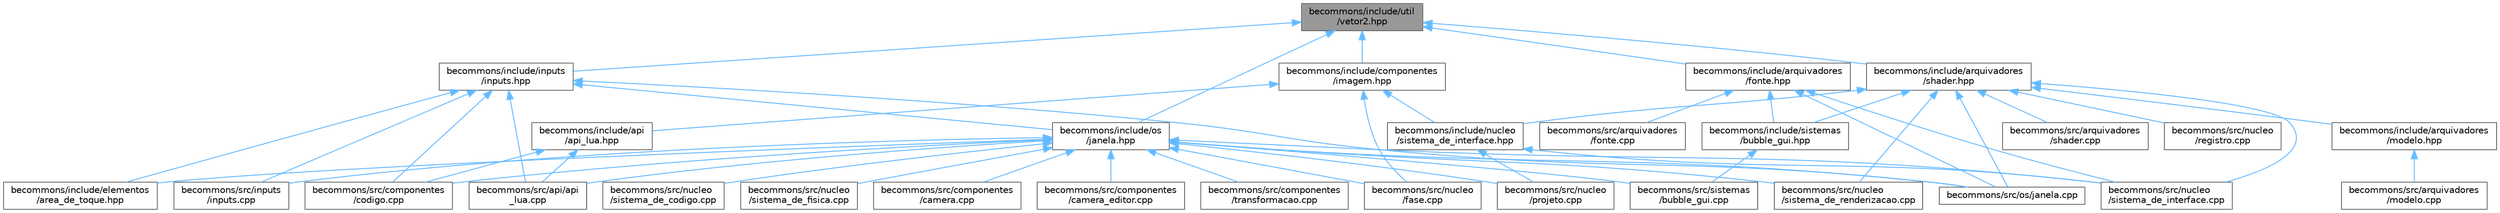 digraph "becommons/include/util/vetor2.hpp"
{
 // LATEX_PDF_SIZE
  bgcolor="transparent";
  edge [fontname=Helvetica,fontsize=10,labelfontname=Helvetica,labelfontsize=10];
  node [fontname=Helvetica,fontsize=10,shape=box,height=0.2,width=0.4];
  Node1 [id="Node000001",label="becommons/include/util\l/vetor2.hpp",height=0.2,width=0.4,color="gray40", fillcolor="grey60", style="filled", fontcolor="black",tooltip=" "];
  Node1 -> Node2 [id="edge1_Node000001_Node000002",dir="back",color="steelblue1",style="solid",tooltip=" "];
  Node2 [id="Node000002",label="becommons/include/arquivadores\l/fonte.hpp",height=0.2,width=0.4,color="grey40", fillcolor="white", style="filled",URL="$d9/d0f/fonte_8hpp.html",tooltip="Define estruturas básicas para renderização de textos."];
  Node2 -> Node3 [id="edge2_Node000002_Node000003",dir="back",color="steelblue1",style="solid",tooltip=" "];
  Node3 [id="Node000003",label="becommons/include/sistemas\l/bubble_gui.hpp",height=0.2,width=0.4,color="grey40", fillcolor="white", style="filled",URL="$de/d04/bubble__gui_8hpp.html",tooltip=" "];
  Node3 -> Node4 [id="edge3_Node000003_Node000004",dir="back",color="steelblue1",style="solid",tooltip=" "];
  Node4 [id="Node000004",label="becommons/src/sistemas\l/bubble_gui.cpp",height=0.2,width=0.4,color="grey40", fillcolor="white", style="filled",URL="$d2/d22/bubble__gui_8cpp.html",tooltip=" "];
  Node2 -> Node5 [id="edge4_Node000002_Node000005",dir="back",color="steelblue1",style="solid",tooltip=" "];
  Node5 [id="Node000005",label="becommons/src/arquivadores\l/fonte.cpp",height=0.2,width=0.4,color="grey40", fillcolor="white", style="filled",URL="$d4/d5f/fonte_8cpp.html",tooltip=" "];
  Node2 -> Node6 [id="edge5_Node000002_Node000006",dir="back",color="steelblue1",style="solid",tooltip=" "];
  Node6 [id="Node000006",label="becommons/src/nucleo\l/sistema_de_interface.cpp",height=0.2,width=0.4,color="grey40", fillcolor="white", style="filled",URL="$df/d9d/sistema__de__interface_8cpp.html",tooltip=" "];
  Node2 -> Node7 [id="edge6_Node000002_Node000007",dir="back",color="steelblue1",style="solid",tooltip=" "];
  Node7 [id="Node000007",label="becommons/src/os/janela.cpp",height=0.2,width=0.4,color="grey40", fillcolor="white", style="filled",URL="$d4/da6/janela_8cpp.html",tooltip=" "];
  Node1 -> Node8 [id="edge7_Node000001_Node000008",dir="back",color="steelblue1",style="solid",tooltip=" "];
  Node8 [id="Node000008",label="becommons/include/arquivadores\l/shader.hpp",height=0.2,width=0.4,color="grey40", fillcolor="white", style="filled",URL="$d9/d52/shader_8hpp.html",tooltip="Gerencia os shaders GLSL."];
  Node8 -> Node9 [id="edge8_Node000008_Node000009",dir="back",color="steelblue1",style="solid",tooltip=" "];
  Node9 [id="Node000009",label="becommons/include/arquivadores\l/modelo.hpp",height=0.2,width=0.4,color="grey40", fillcolor="white", style="filled",URL="$db/df7/modelo_8hpp.html",tooltip="Carrega um modelo usando a biblioteca assimp com base em um diretório."];
  Node9 -> Node10 [id="edge9_Node000009_Node000010",dir="back",color="steelblue1",style="solid",tooltip=" "];
  Node10 [id="Node000010",label="becommons/src/arquivadores\l/modelo.cpp",height=0.2,width=0.4,color="grey40", fillcolor="white", style="filled",URL="$dd/d4a/modelo_8cpp.html",tooltip=" "];
  Node8 -> Node11 [id="edge10_Node000008_Node000011",dir="back",color="steelblue1",style="solid",tooltip=" "];
  Node11 [id="Node000011",label="becommons/include/nucleo\l/sistema_de_interface.hpp",height=0.2,width=0.4,color="grey40", fillcolor="white", style="filled",URL="$dd/d18/sistema__de__interface_8hpp.html",tooltip=" "];
  Node11 -> Node12 [id="edge11_Node000011_Node000012",dir="back",color="steelblue1",style="solid",tooltip=" "];
  Node12 [id="Node000012",label="becommons/src/nucleo\l/projeto.cpp",height=0.2,width=0.4,color="grey40", fillcolor="white", style="filled",URL="$d7/dd2/projeto_8cpp.html",tooltip=" "];
  Node11 -> Node6 [id="edge12_Node000011_Node000006",dir="back",color="steelblue1",style="solid",tooltip=" "];
  Node8 -> Node3 [id="edge13_Node000008_Node000003",dir="back",color="steelblue1",style="solid",tooltip=" "];
  Node8 -> Node13 [id="edge14_Node000008_Node000013",dir="back",color="steelblue1",style="solid",tooltip=" "];
  Node13 [id="Node000013",label="becommons/src/arquivadores\l/shader.cpp",height=0.2,width=0.4,color="grey40", fillcolor="white", style="filled",URL="$dd/d1e/shader_8cpp.html",tooltip=" "];
  Node8 -> Node14 [id="edge15_Node000008_Node000014",dir="back",color="steelblue1",style="solid",tooltip=" "];
  Node14 [id="Node000014",label="becommons/src/nucleo\l/registro.cpp",height=0.2,width=0.4,color="grey40", fillcolor="white", style="filled",URL="$db/d2f/registro_8cpp.html",tooltip=" "];
  Node8 -> Node6 [id="edge16_Node000008_Node000006",dir="back",color="steelblue1",style="solid",tooltip=" "];
  Node8 -> Node15 [id="edge17_Node000008_Node000015",dir="back",color="steelblue1",style="solid",tooltip=" "];
  Node15 [id="Node000015",label="becommons/src/nucleo\l/sistema_de_renderizacao.cpp",height=0.2,width=0.4,color="grey40", fillcolor="white", style="filled",URL="$d1/de4/sistema__de__renderizacao_8cpp.html",tooltip=" "];
  Node8 -> Node7 [id="edge18_Node000008_Node000007",dir="back",color="steelblue1",style="solid",tooltip=" "];
  Node1 -> Node16 [id="edge19_Node000001_Node000016",dir="back",color="steelblue1",style="solid",tooltip=" "];
  Node16 [id="Node000016",label="becommons/include/componentes\l/imagem.hpp",height=0.2,width=0.4,color="grey40", fillcolor="white", style="filled",URL="$db/dfb/componentes_2imagem_8hpp.html",tooltip=" "];
  Node16 -> Node17 [id="edge20_Node000016_Node000017",dir="back",color="steelblue1",style="solid",tooltip=" "];
  Node17 [id="Node000017",label="becommons/include/api\l/api_lua.hpp",height=0.2,width=0.4,color="grey40", fillcolor="white", style="filled",URL="$db/d85/api__lua_8hpp.html",tooltip=" "];
  Node17 -> Node18 [id="edge21_Node000017_Node000018",dir="back",color="steelblue1",style="solid",tooltip=" "];
  Node18 [id="Node000018",label="becommons/src/api/api\l_lua.cpp",height=0.2,width=0.4,color="grey40", fillcolor="white", style="filled",URL="$d3/df3/api__lua_8cpp.html",tooltip=" "];
  Node17 -> Node19 [id="edge22_Node000017_Node000019",dir="back",color="steelblue1",style="solid",tooltip=" "];
  Node19 [id="Node000019",label="becommons/src/componentes\l/codigo.cpp",height=0.2,width=0.4,color="grey40", fillcolor="white", style="filled",URL="$d4/d6e/codigo_8cpp.html",tooltip=" "];
  Node16 -> Node11 [id="edge23_Node000016_Node000011",dir="back",color="steelblue1",style="solid",tooltip=" "];
  Node16 -> Node20 [id="edge24_Node000016_Node000020",dir="back",color="steelblue1",style="solid",tooltip=" "];
  Node20 [id="Node000020",label="becommons/src/nucleo\l/fase.cpp",height=0.2,width=0.4,color="grey40", fillcolor="white", style="filled",URL="$d8/d41/fase_8cpp.html",tooltip=" "];
  Node1 -> Node21 [id="edge25_Node000001_Node000021",dir="back",color="steelblue1",style="solid",tooltip=" "];
  Node21 [id="Node000021",label="becommons/include/inputs\l/inputs.hpp",height=0.2,width=0.4,color="grey40", fillcolor="white", style="filled",URL="$d1/da6/inputs_8hpp.html",tooltip=" "];
  Node21 -> Node22 [id="edge26_Node000021_Node000022",dir="back",color="steelblue1",style="solid",tooltip=" "];
  Node22 [id="Node000022",label="becommons/include/elementos\l/area_de_toque.hpp",height=0.2,width=0.4,color="grey40", fillcolor="white", style="filled",URL="$df/d6d/area__de__toque_8hpp_source.html",tooltip=" "];
  Node21 -> Node23 [id="edge27_Node000021_Node000023",dir="back",color="steelblue1",style="solid",tooltip=" "];
  Node23 [id="Node000023",label="becommons/include/os\l/janela.hpp",height=0.2,width=0.4,color="grey40", fillcolor="white", style="filled",URL="$d3/df1/janela_8hpp.html",tooltip="Inicia e gerencia janela glfw."];
  Node23 -> Node22 [id="edge28_Node000023_Node000022",dir="back",color="steelblue1",style="solid",tooltip=" "];
  Node23 -> Node18 [id="edge29_Node000023_Node000018",dir="back",color="steelblue1",style="solid",tooltip=" "];
  Node23 -> Node24 [id="edge30_Node000023_Node000024",dir="back",color="steelblue1",style="solid",tooltip=" "];
  Node24 [id="Node000024",label="becommons/src/componentes\l/camera.cpp",height=0.2,width=0.4,color="grey40", fillcolor="white", style="filled",URL="$d1/d6b/camera_8cpp.html",tooltip=" "];
  Node23 -> Node25 [id="edge31_Node000023_Node000025",dir="back",color="steelblue1",style="solid",tooltip=" "];
  Node25 [id="Node000025",label="becommons/src/componentes\l/camera_editor.cpp",height=0.2,width=0.4,color="grey40", fillcolor="white", style="filled",URL="$d9/de5/camera__editor_8cpp.html",tooltip=" "];
  Node23 -> Node19 [id="edge32_Node000023_Node000019",dir="back",color="steelblue1",style="solid",tooltip=" "];
  Node23 -> Node26 [id="edge33_Node000023_Node000026",dir="back",color="steelblue1",style="solid",tooltip=" "];
  Node26 [id="Node000026",label="becommons/src/componentes\l/transformacao.cpp",height=0.2,width=0.4,color="grey40", fillcolor="white", style="filled",URL="$d3/d92/transformacao_8cpp.html",tooltip=" "];
  Node23 -> Node27 [id="edge34_Node000023_Node000027",dir="back",color="steelblue1",style="solid",tooltip=" "];
  Node27 [id="Node000027",label="becommons/src/inputs\l/inputs.cpp",height=0.2,width=0.4,color="grey40", fillcolor="white", style="filled",URL="$d6/d52/inputs_8cpp.html",tooltip=" "];
  Node23 -> Node20 [id="edge35_Node000023_Node000020",dir="back",color="steelblue1",style="solid",tooltip=" "];
  Node23 -> Node12 [id="edge36_Node000023_Node000012",dir="back",color="steelblue1",style="solid",tooltip=" "];
  Node23 -> Node28 [id="edge37_Node000023_Node000028",dir="back",color="steelblue1",style="solid",tooltip=" "];
  Node28 [id="Node000028",label="becommons/src/nucleo\l/sistema_de_codigo.cpp",height=0.2,width=0.4,color="grey40", fillcolor="white", style="filled",URL="$d6/df2/sistema__de__codigo_8cpp.html",tooltip=" "];
  Node23 -> Node29 [id="edge38_Node000023_Node000029",dir="back",color="steelblue1",style="solid",tooltip=" "];
  Node29 [id="Node000029",label="becommons/src/nucleo\l/sistema_de_fisica.cpp",height=0.2,width=0.4,color="grey40", fillcolor="white", style="filled",URL="$da/d81/sistema__de__fisica_8cpp.html",tooltip=" "];
  Node23 -> Node6 [id="edge39_Node000023_Node000006",dir="back",color="steelblue1",style="solid",tooltip=" "];
  Node23 -> Node15 [id="edge40_Node000023_Node000015",dir="back",color="steelblue1",style="solid",tooltip=" "];
  Node23 -> Node7 [id="edge41_Node000023_Node000007",dir="back",color="steelblue1",style="solid",tooltip=" "];
  Node23 -> Node4 [id="edge42_Node000023_Node000004",dir="back",color="steelblue1",style="solid",tooltip=" "];
  Node21 -> Node18 [id="edge43_Node000021_Node000018",dir="back",color="steelblue1",style="solid",tooltip=" "];
  Node21 -> Node19 [id="edge44_Node000021_Node000019",dir="back",color="steelblue1",style="solid",tooltip=" "];
  Node21 -> Node27 [id="edge45_Node000021_Node000027",dir="back",color="steelblue1",style="solid",tooltip=" "];
  Node21 -> Node7 [id="edge46_Node000021_Node000007",dir="back",color="steelblue1",style="solid",tooltip=" "];
  Node1 -> Node23 [id="edge47_Node000001_Node000023",dir="back",color="steelblue1",style="solid",tooltip=" "];
}
